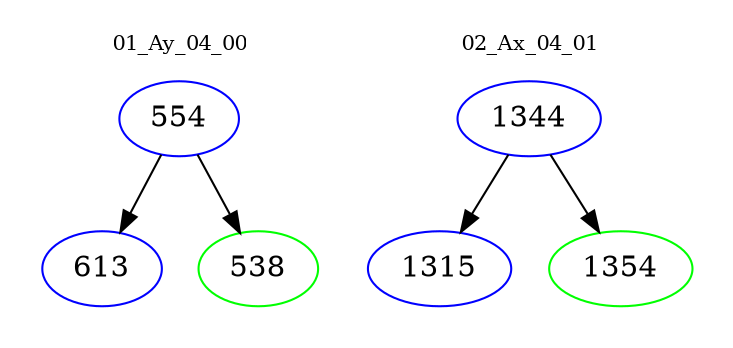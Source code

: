digraph{
subgraph cluster_0 {
color = white
label = "01_Ay_04_00";
fontsize=10;
T0_554 [label="554", color="blue"]
T0_554 -> T0_613 [color="black"]
T0_613 [label="613", color="blue"]
T0_554 -> T0_538 [color="black"]
T0_538 [label="538", color="green"]
}
subgraph cluster_1 {
color = white
label = "02_Ax_04_01";
fontsize=10;
T1_1344 [label="1344", color="blue"]
T1_1344 -> T1_1315 [color="black"]
T1_1315 [label="1315", color="blue"]
T1_1344 -> T1_1354 [color="black"]
T1_1354 [label="1354", color="green"]
}
}
